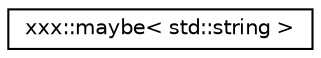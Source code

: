 digraph "Graphical Class Hierarchy"
{
  edge [fontname="Helvetica",fontsize="10",labelfontname="Helvetica",labelfontsize="10"];
  node [fontname="Helvetica",fontsize="10",shape=record];
  rankdir="LR";
  Node0 [label="xxx::maybe\< std::string \>",height=0.2,width=0.4,color="black", fillcolor="white", style="filled",URL="$structxxx_1_1maybe.html"];
}
